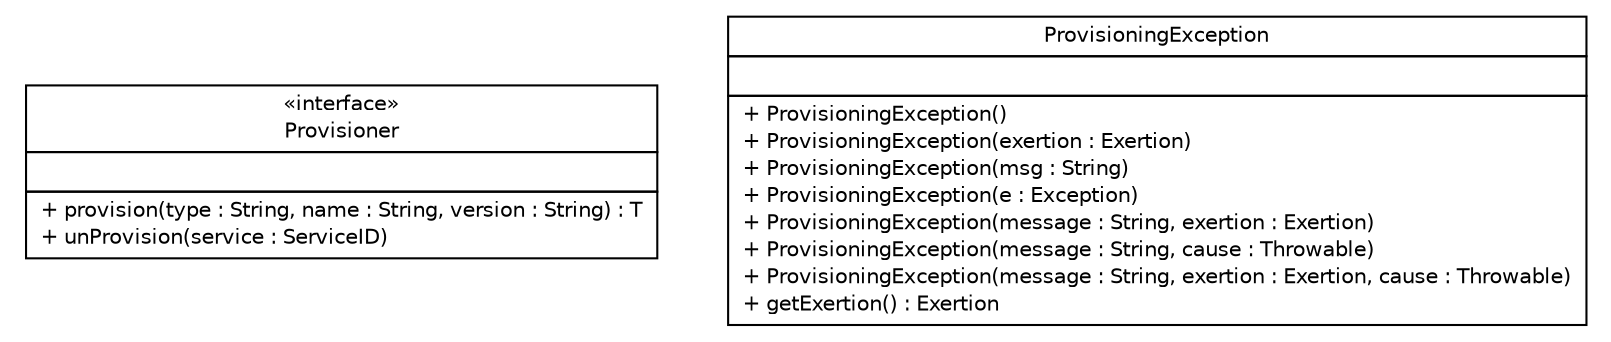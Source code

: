 #!/usr/local/bin/dot
#
# Class diagram 
# Generated by UMLGraph version R5_6 (http://www.umlgraph.org/)
#

digraph G {
	edge [fontname="Helvetica",fontsize=10,labelfontname="Helvetica",labelfontsize=10];
	node [fontname="Helvetica",fontsize=10,shape=plaintext];
	nodesep=0.25;
	ranksep=0.5;
	// sorcer.ext.Provisioner
	c25723 [label=<<table title="sorcer.ext.Provisioner" border="0" cellborder="1" cellspacing="0" cellpadding="2" port="p" href="./Provisioner.html">
		<tr><td><table border="0" cellspacing="0" cellpadding="1">
<tr><td align="center" balign="center"> &#171;interface&#187; </td></tr>
<tr><td align="center" balign="center"> Provisioner </td></tr>
		</table></td></tr>
		<tr><td><table border="0" cellspacing="0" cellpadding="1">
<tr><td align="left" balign="left">  </td></tr>
		</table></td></tr>
		<tr><td><table border="0" cellspacing="0" cellpadding="1">
<tr><td align="left" balign="left"> + provision(type : String, name : String, version : String) : T </td></tr>
<tr><td align="left" balign="left"> + unProvision(service : ServiceID) </td></tr>
		</table></td></tr>
		</table>>, URL="./Provisioner.html", fontname="Helvetica", fontcolor="black", fontsize=10.0];
	// sorcer.ext.ProvisioningException
	c25724 [label=<<table title="sorcer.ext.ProvisioningException" border="0" cellborder="1" cellspacing="0" cellpadding="2" port="p" href="./ProvisioningException.html">
		<tr><td><table border="0" cellspacing="0" cellpadding="1">
<tr><td align="center" balign="center"> ProvisioningException </td></tr>
		</table></td></tr>
		<tr><td><table border="0" cellspacing="0" cellpadding="1">
<tr><td align="left" balign="left">  </td></tr>
		</table></td></tr>
		<tr><td><table border="0" cellspacing="0" cellpadding="1">
<tr><td align="left" balign="left"> + ProvisioningException() </td></tr>
<tr><td align="left" balign="left"> + ProvisioningException(exertion : Exertion) </td></tr>
<tr><td align="left" balign="left"> + ProvisioningException(msg : String) </td></tr>
<tr><td align="left" balign="left"> + ProvisioningException(e : Exception) </td></tr>
<tr><td align="left" balign="left"> + ProvisioningException(message : String, exertion : Exertion) </td></tr>
<tr><td align="left" balign="left"> + ProvisioningException(message : String, cause : Throwable) </td></tr>
<tr><td align="left" balign="left"> + ProvisioningException(message : String, exertion : Exertion, cause : Throwable) </td></tr>
<tr><td align="left" balign="left"> + getExertion() : Exertion </td></tr>
		</table></td></tr>
		</table>>, URL="./ProvisioningException.html", fontname="Helvetica", fontcolor="black", fontsize=10.0];
}

